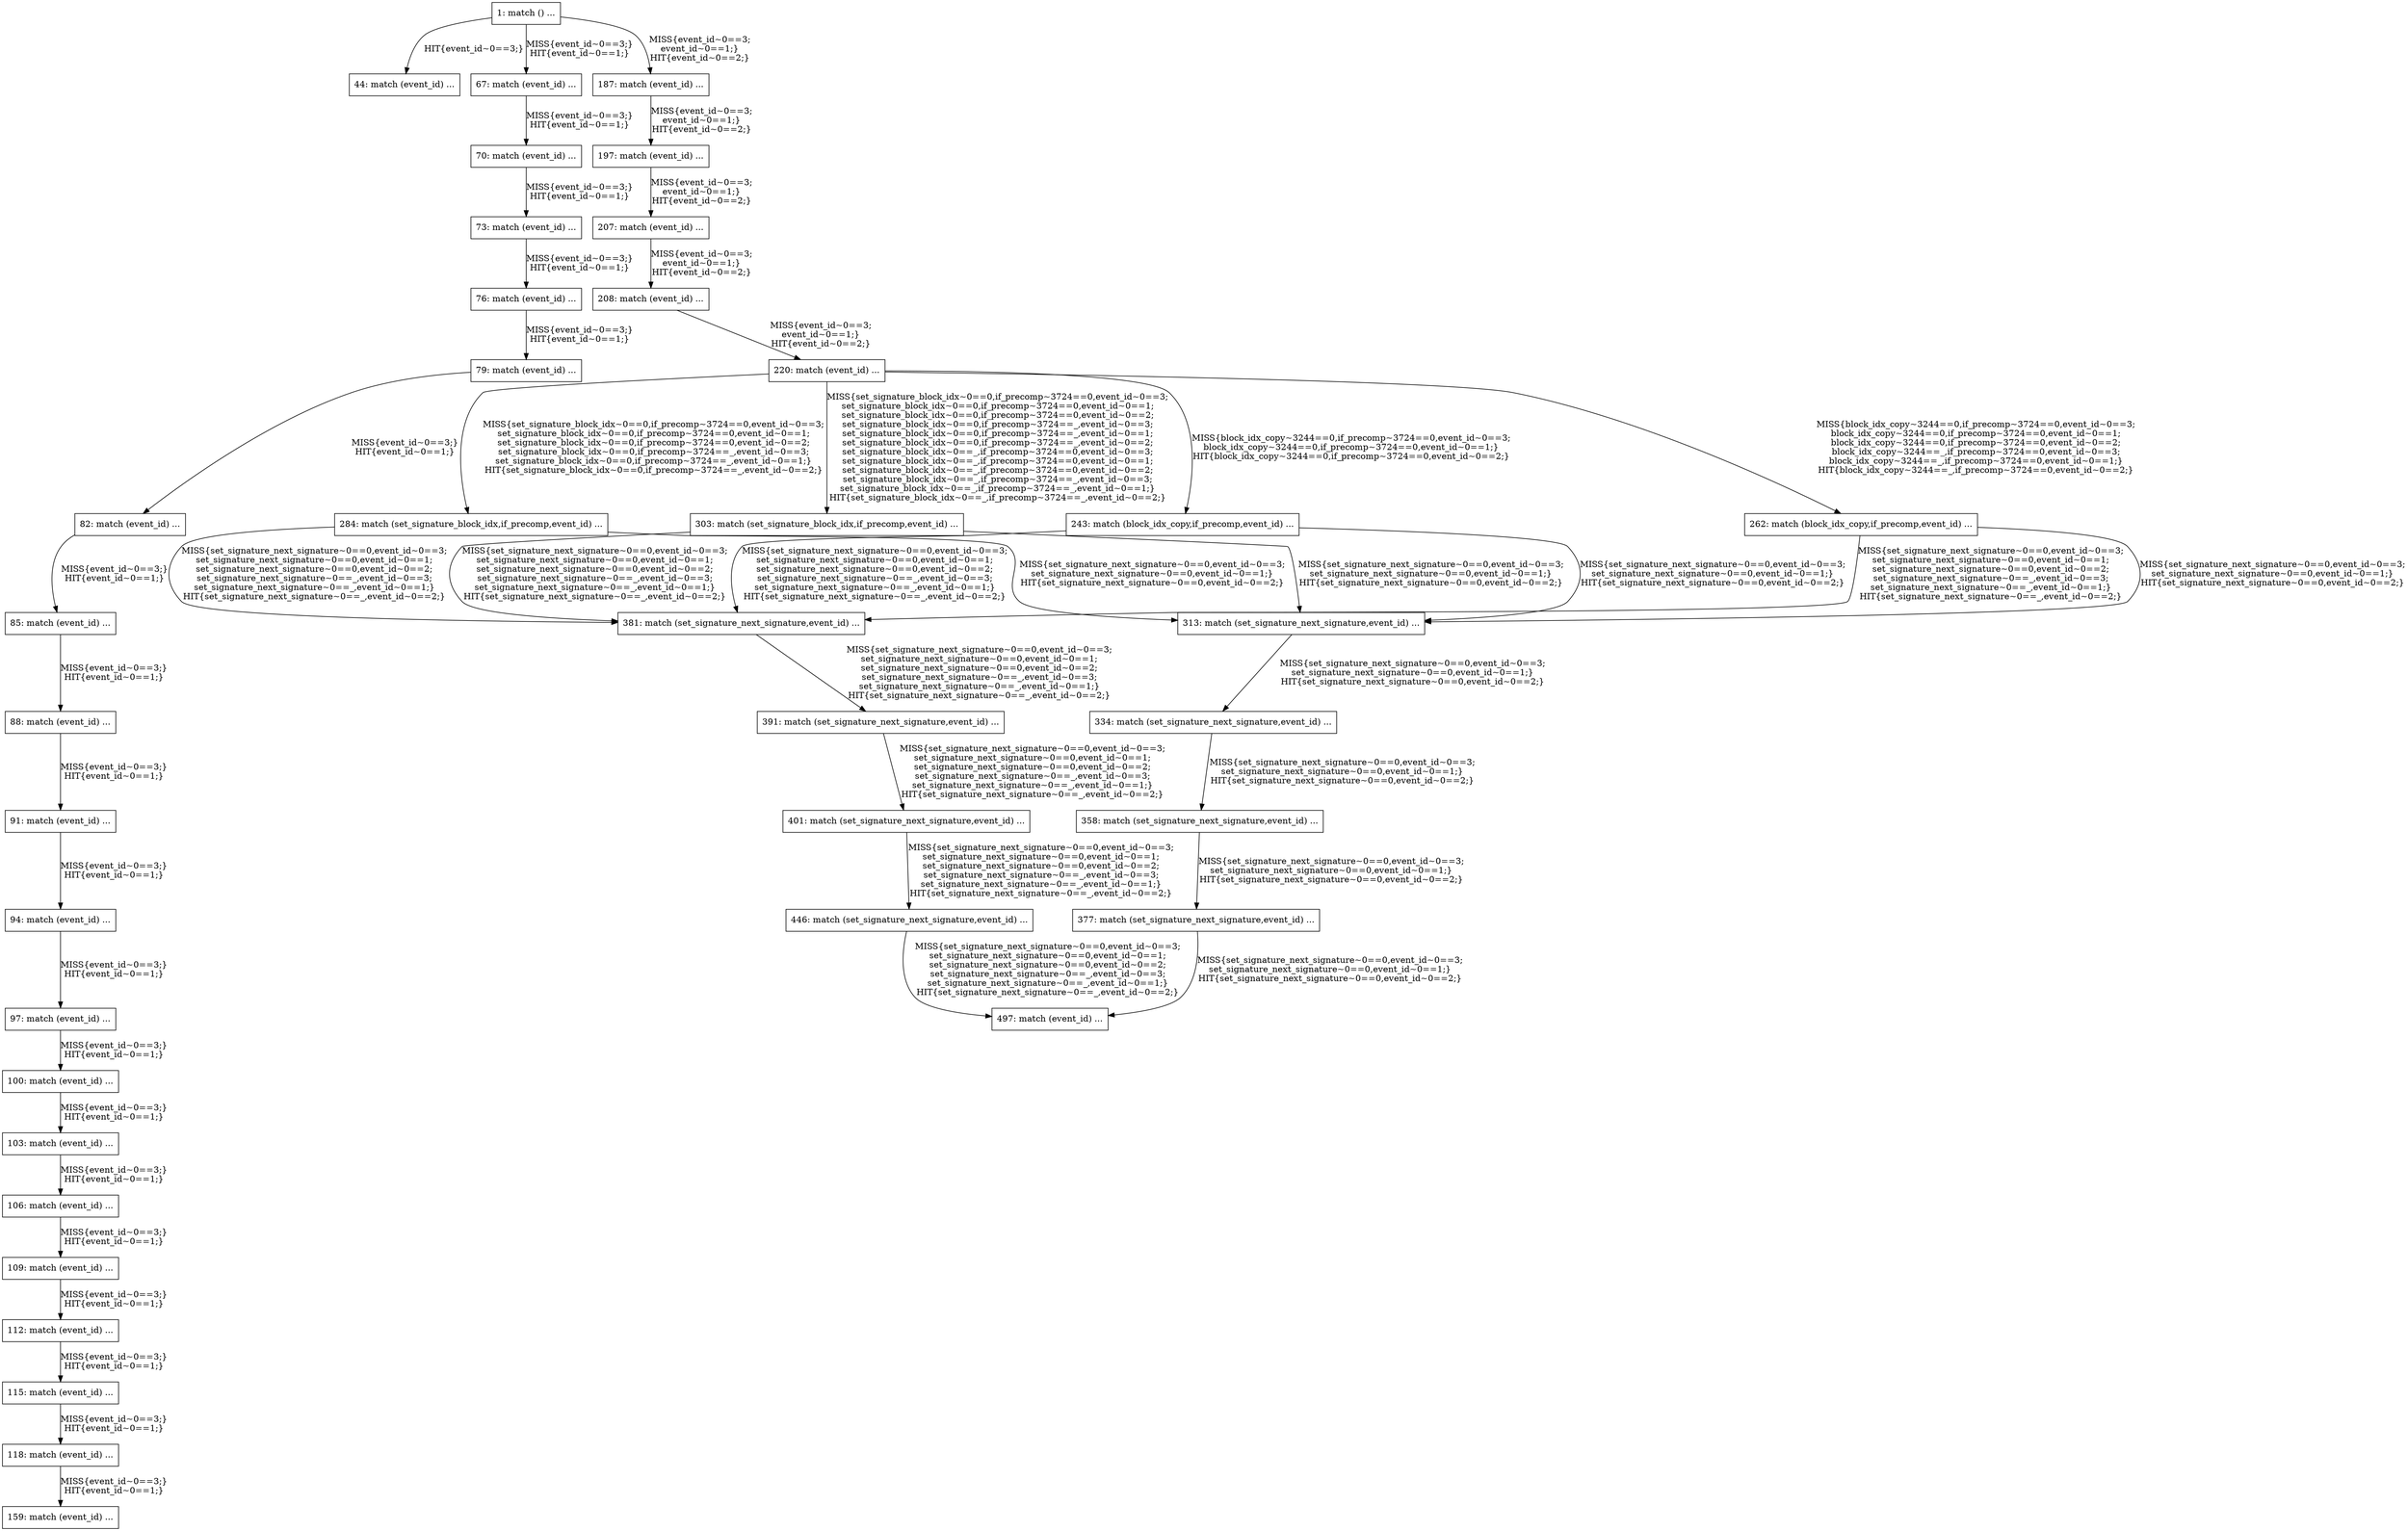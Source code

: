 digraph G {
  "1: match () ...
" [shape=box, ];
  "44: match (event_id) ...
" [shape=box, ];
  "67: match (event_id) ...
" [shape=box, ];
  "70: match (event_id) ...
" [shape=box, ];
  "73: match (event_id) ...
" [shape=box, ];
  "76: match (event_id) ...
" [shape=box, ];
  "79: match (event_id) ...
" [shape=box, ];
  "82: match (event_id) ...
" [shape=box, ];
  "85: match (event_id) ...
" [shape=box, ];
  "88: match (event_id) ...
" [shape=box, ];
  "91: match (event_id) ...
" [shape=box, ];
  "94: match (event_id) ...
" [shape=box, ];
  "97: match (event_id) ...
" [shape=box, ];
  "100: match (event_id) ...
" [shape=box, ];
  "103: match (event_id) ...
" [shape=box, ];
  "106: match (event_id) ...
" [shape=box, ];
  "109: match (event_id) ...
" [shape=box, ];
  "112: match (event_id) ...
" [shape=box, ];
  "115: match (event_id) ...
" [shape=box, ];
  "118: match (event_id) ...
" [shape=box, ];
  "159: match (event_id) ...
" [shape=box, ];
  "187: match (event_id) ...
" [shape=box, ];
  "197: match (event_id) ...
" [shape=box, ];
  "207: match (event_id) ...
" [shape=box, ];
  "208: match (event_id) ...
" [shape=box, ];
  "220: match (event_id) ...
" [shape=box, ];
  "243: match (block_idx_copy,if_precomp,event_id) ...
" [shape=box, ];
  "262: match (block_idx_copy,if_precomp,event_id) ...
" [shape=box, ];
  "284: match (set_signature_block_idx,if_precomp,event_id) ...
" [shape=box, ];
  "303: match (set_signature_block_idx,if_precomp,event_id) ...
" [shape=box, ];
  "313: match (set_signature_next_signature,event_id) ...
" [shape=box, ];
  "334: match (set_signature_next_signature,event_id) ...
" [shape=box, ];
  "358: match (set_signature_next_signature,event_id) ...
" [shape=box, ];
  "377: match (set_signature_next_signature,event_id) ...
" [shape=box, ];
  "381: match (set_signature_next_signature,event_id) ...
" [shape=box, ];
  "391: match (set_signature_next_signature,event_id) ...
" [shape=box, ];
  "401: match (set_signature_next_signature,event_id) ...
" [shape=box, ];
  "446: match (set_signature_next_signature,event_id) ...
" [shape=box, ];
  "497: match (event_id) ...
" [shape=box, ];
  
  
  "1: match () ...
" -> "44: match (event_id) ...
" [label="HIT{event_id~0==3;}",
                                                     ];
  "1: match () ...
" -> "67: match (event_id) ...
" [label="MISS{event_id~0==3;}
HIT{event_id~0==1;}",
                                                     ];
  "1: match () ...
" -> "187: match (event_id) ...
" [label="MISS{event_id~0==3;
event_id~0==1;}
HIT{event_id~0==2;}",
                                                      ];
  "67: match (event_id) ...
" -> "70: match (event_id) ...
" [label="MISS{event_id~0==3;}
HIT{event_id~0==1;}",
                                                              ];
  "70: match (event_id) ...
" -> "73: match (event_id) ...
" [label="MISS{event_id~0==3;}
HIT{event_id~0==1;}",
                                                              ];
  "73: match (event_id) ...
" -> "76: match (event_id) ...
" [label="MISS{event_id~0==3;}
HIT{event_id~0==1;}",
                                                              ];
  "76: match (event_id) ...
" -> "79: match (event_id) ...
" [label="MISS{event_id~0==3;}
HIT{event_id~0==1;}",
                                                              ];
  "79: match (event_id) ...
" -> "82: match (event_id) ...
" [label="MISS{event_id~0==3;}
HIT{event_id~0==1;}",
                                                              ];
  "82: match (event_id) ...
" -> "85: match (event_id) ...
" [label="MISS{event_id~0==3;}
HIT{event_id~0==1;}",
                                                              ];
  "85: match (event_id) ...
" -> "88: match (event_id) ...
" [label="MISS{event_id~0==3;}
HIT{event_id~0==1;}",
                                                              ];
  "88: match (event_id) ...
" -> "91: match (event_id) ...
" [label="MISS{event_id~0==3;}
HIT{event_id~0==1;}",
                                                              ];
  "91: match (event_id) ...
" -> "94: match (event_id) ...
" [label="MISS{event_id~0==3;}
HIT{event_id~0==1;}",
                                                              ];
  "94: match (event_id) ...
" -> "97: match (event_id) ...
" [label="MISS{event_id~0==3;}
HIT{event_id~0==1;}",
                                                              ];
  "97: match (event_id) ...
" -> "100: match (event_id) ...
" [label="MISS{event_id~0==3;}
HIT{event_id~0==1;}",
                                                               ];
  "100: match (event_id) ...
" -> "103: match (event_id) ...
" [label="MISS{event_id~0==3;}
HIT{event_id~0==1;}",
                                                                ];
  "103: match (event_id) ...
" -> "106: match (event_id) ...
" [label="MISS{event_id~0==3;}
HIT{event_id~0==1;}",
                                                                ];
  "106: match (event_id) ...
" -> "109: match (event_id) ...
" [label="MISS{event_id~0==3;}
HIT{event_id~0==1;}",
                                                                ];
  "109: match (event_id) ...
" -> "112: match (event_id) ...
" [label="MISS{event_id~0==3;}
HIT{event_id~0==1;}",
                                                                ];
  "112: match (event_id) ...
" -> "115: match (event_id) ...
" [label="MISS{event_id~0==3;}
HIT{event_id~0==1;}",
                                                                ];
  "115: match (event_id) ...
" -> "118: match (event_id) ...
" [label="MISS{event_id~0==3;}
HIT{event_id~0==1;}",
                                                                ];
  "118: match (event_id) ...
" -> "159: match (event_id) ...
" [label="MISS{event_id~0==3;}
HIT{event_id~0==1;}",
                                                                ];
  "187: match (event_id) ...
" -> "197: match (event_id) ...
" [label="MISS{event_id~0==3;
event_id~0==1;}
HIT{event_id~0==2;}",
                                                                ];
  "197: match (event_id) ...
" -> "207: match (event_id) ...
" [label="MISS{event_id~0==3;
event_id~0==1;}
HIT{event_id~0==2;}",
                                                                ];
  "207: match (event_id) ...
" -> "208: match (event_id) ...
" [label="MISS{event_id~0==3;
event_id~0==1;}
HIT{event_id~0==2;}",
                                                                ];
  "208: match (event_id) ...
" -> "220: match (event_id) ...
" [label="MISS{event_id~0==3;
event_id~0==1;}
HIT{event_id~0==2;}",
                                                                ];
  "220: match (event_id) ...
" -> "243: match (block_idx_copy,if_precomp,event_id) ...
" [
  label="MISS{block_idx_copy~3244==0,if_precomp~3724==0,event_id~0==3;
block_idx_copy~3244==0,if_precomp~3724==0,event_id~0==1;}
HIT{block_idx_copy~3244==0,if_precomp~3724==0,event_id~0==2;}",
  ];
  "220: match (event_id) ...
" -> "262: match (block_idx_copy,if_precomp,event_id) ...
" [
  label="MISS{block_idx_copy~3244==0,if_precomp~3724==0,event_id~0==3;
block_idx_copy~3244==0,if_precomp~3724==0,event_id~0==1;
block_idx_copy~3244==0,if_precomp~3724==0,event_id~0==2;
block_idx_copy~3244==_,if_precomp~3724==0,event_id~0==3;
block_idx_copy~3244==_,if_precomp~3724==0,event_id~0==1;}
HIT{block_idx_copy~3244==_,if_precomp~3724==0,event_id~0==2;}",
  ];
  "220: match (event_id) ...
" -> "284: match (set_signature_block_idx,if_precomp,event_id) ...
" [
  label="MISS{set_signature_block_idx~0==0,if_precomp~3724==0,event_id~0==3;
set_signature_block_idx~0==0,if_precomp~3724==0,event_id~0==1;
set_signature_block_idx~0==0,if_precomp~3724==0,event_id~0==2;
set_signature_block_idx~0==0,if_precomp~3724==_,event_id~0==3;
set_signature_block_idx~0==0,if_precomp~3724==_,event_id~0==1;}
HIT{set_signature_block_idx~0==0,if_precomp~3724==_,event_id~0==2;}",
  ];
  "220: match (event_id) ...
" -> "303: match (set_signature_block_idx,if_precomp,event_id) ...
" [
  label="MISS{set_signature_block_idx~0==0,if_precomp~3724==0,event_id~0==3;
set_signature_block_idx~0==0,if_precomp~3724==0,event_id~0==1;
set_signature_block_idx~0==0,if_precomp~3724==0,event_id~0==2;
set_signature_block_idx~0==0,if_precomp~3724==_,event_id~0==3;
set_signature_block_idx~0==0,if_precomp~3724==_,event_id~0==1;
set_signature_block_idx~0==0,if_precomp~3724==_,event_id~0==2;
set_signature_block_idx~0==_,if_precomp~3724==0,event_id~0==3;
set_signature_block_idx~0==_,if_precomp~3724==0,event_id~0==1;
set_signature_block_idx~0==_,if_precomp~3724==0,event_id~0==2;
set_signature_block_idx~0==_,if_precomp~3724==_,event_id~0==3;
set_signature_block_idx~0==_,if_precomp~3724==_,event_id~0==1;}
HIT{set_signature_block_idx~0==_,if_precomp~3724==_,event_id~0==2;}",
  ];
  "243: match (block_idx_copy,if_precomp,event_id) ...
" -> "313: match (set_signature_next_signature,event_id) ...
" [
  label="MISS{set_signature_next_signature~0==0,event_id~0==3;
set_signature_next_signature~0==0,event_id~0==1;}
HIT{set_signature_next_signature~0==0,event_id~0==2;}",
  ];
  "243: match (block_idx_copy,if_precomp,event_id) ...
" -> "381: match (set_signature_next_signature,event_id) ...
" [
  label="MISS{set_signature_next_signature~0==0,event_id~0==3;
set_signature_next_signature~0==0,event_id~0==1;
set_signature_next_signature~0==0,event_id~0==2;
set_signature_next_signature~0==_,event_id~0==3;
set_signature_next_signature~0==_,event_id~0==1;}
HIT{set_signature_next_signature~0==_,event_id~0==2;}",
  ];
  "262: match (block_idx_copy,if_precomp,event_id) ...
" -> "313: match (set_signature_next_signature,event_id) ...
" [
  label="MISS{set_signature_next_signature~0==0,event_id~0==3;
set_signature_next_signature~0==0,event_id~0==1;}
HIT{set_signature_next_signature~0==0,event_id~0==2;}",
  ];
  "262: match (block_idx_copy,if_precomp,event_id) ...
" -> "381: match (set_signature_next_signature,event_id) ...
" [
  label="MISS{set_signature_next_signature~0==0,event_id~0==3;
set_signature_next_signature~0==0,event_id~0==1;
set_signature_next_signature~0==0,event_id~0==2;
set_signature_next_signature~0==_,event_id~0==3;
set_signature_next_signature~0==_,event_id~0==1;}
HIT{set_signature_next_signature~0==_,event_id~0==2;}",
  ];
  "284: match (set_signature_block_idx,if_precomp,event_id) ...
" -> "313: match (set_signature_next_signature,event_id) ...
" [
  label="MISS{set_signature_next_signature~0==0,event_id~0==3;
set_signature_next_signature~0==0,event_id~0==1;}
HIT{set_signature_next_signature~0==0,event_id~0==2;}",
  ];
  "284: match (set_signature_block_idx,if_precomp,event_id) ...
" -> "381: match (set_signature_next_signature,event_id) ...
" [
  label="MISS{set_signature_next_signature~0==0,event_id~0==3;
set_signature_next_signature~0==0,event_id~0==1;
set_signature_next_signature~0==0,event_id~0==2;
set_signature_next_signature~0==_,event_id~0==3;
set_signature_next_signature~0==_,event_id~0==1;}
HIT{set_signature_next_signature~0==_,event_id~0==2;}",
  ];
  "303: match (set_signature_block_idx,if_precomp,event_id) ...
" -> "313: match (set_signature_next_signature,event_id) ...
" [
  label="MISS{set_signature_next_signature~0==0,event_id~0==3;
set_signature_next_signature~0==0,event_id~0==1;}
HIT{set_signature_next_signature~0==0,event_id~0==2;}",
  ];
  "303: match (set_signature_block_idx,if_precomp,event_id) ...
" -> "381: match (set_signature_next_signature,event_id) ...
" [
  label="MISS{set_signature_next_signature~0==0,event_id~0==3;
set_signature_next_signature~0==0,event_id~0==1;
set_signature_next_signature~0==0,event_id~0==2;
set_signature_next_signature~0==_,event_id~0==3;
set_signature_next_signature~0==_,event_id~0==1;}
HIT{set_signature_next_signature~0==_,event_id~0==2;}",
  ];
  "313: match (set_signature_next_signature,event_id) ...
" -> "334: match (set_signature_next_signature,event_id) ...
" [
  label="MISS{set_signature_next_signature~0==0,event_id~0==3;
set_signature_next_signature~0==0,event_id~0==1;}
HIT{set_signature_next_signature~0==0,event_id~0==2;}",
  ];
  "334: match (set_signature_next_signature,event_id) ...
" -> "358: match (set_signature_next_signature,event_id) ...
" [
  label="MISS{set_signature_next_signature~0==0,event_id~0==3;
set_signature_next_signature~0==0,event_id~0==1;}
HIT{set_signature_next_signature~0==0,event_id~0==2;}",
  ];
  "358: match (set_signature_next_signature,event_id) ...
" -> "377: match (set_signature_next_signature,event_id) ...
" [
  label="MISS{set_signature_next_signature~0==0,event_id~0==3;
set_signature_next_signature~0==0,event_id~0==1;}
HIT{set_signature_next_signature~0==0,event_id~0==2;}",
  ];
  "377: match (set_signature_next_signature,event_id) ...
" -> "497: match (event_id) ...
" [
  label="MISS{set_signature_next_signature~0==0,event_id~0==3;
set_signature_next_signature~0==0,event_id~0==1;}
HIT{set_signature_next_signature~0==0,event_id~0==2;}",
  ];
  "381: match (set_signature_next_signature,event_id) ...
" -> "391: match (set_signature_next_signature,event_id) ...
" [
  label="MISS{set_signature_next_signature~0==0,event_id~0==3;
set_signature_next_signature~0==0,event_id~0==1;
set_signature_next_signature~0==0,event_id~0==2;
set_signature_next_signature~0==_,event_id~0==3;
set_signature_next_signature~0==_,event_id~0==1;}
HIT{set_signature_next_signature~0==_,event_id~0==2;}",
  ];
  "391: match (set_signature_next_signature,event_id) ...
" -> "401: match (set_signature_next_signature,event_id) ...
" [
  label="MISS{set_signature_next_signature~0==0,event_id~0==3;
set_signature_next_signature~0==0,event_id~0==1;
set_signature_next_signature~0==0,event_id~0==2;
set_signature_next_signature~0==_,event_id~0==3;
set_signature_next_signature~0==_,event_id~0==1;}
HIT{set_signature_next_signature~0==_,event_id~0==2;}",
  ];
  "401: match (set_signature_next_signature,event_id) ...
" -> "446: match (set_signature_next_signature,event_id) ...
" [
  label="MISS{set_signature_next_signature~0==0,event_id~0==3;
set_signature_next_signature~0==0,event_id~0==1;
set_signature_next_signature~0==0,event_id~0==2;
set_signature_next_signature~0==_,event_id~0==3;
set_signature_next_signature~0==_,event_id~0==1;}
HIT{set_signature_next_signature~0==_,event_id~0==2;}",
  ];
  "446: match (set_signature_next_signature,event_id) ...
" -> "497: match (event_id) ...
" [
  label="MISS{set_signature_next_signature~0==0,event_id~0==3;
set_signature_next_signature~0==0,event_id~0==1;
set_signature_next_signature~0==0,event_id~0==2;
set_signature_next_signature~0==_,event_id~0==3;
set_signature_next_signature~0==_,event_id~0==1;}
HIT{set_signature_next_signature~0==_,event_id~0==2;}",
  ];
  
  }